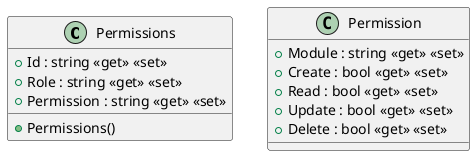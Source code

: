 @startuml
class Permissions {
    + Permissions()
    + Id : string <<get>> <<set>>
    + Role : string <<get>> <<set>>
    + Permission : string <<get>> <<set>>
}
class Permission {
    + Module : string <<get>> <<set>>
    + Create : bool <<get>> <<set>>
    + Read : bool <<get>> <<set>>
    + Update : bool <<get>> <<set>>
    + Delete : bool <<get>> <<set>>
}
@enduml
